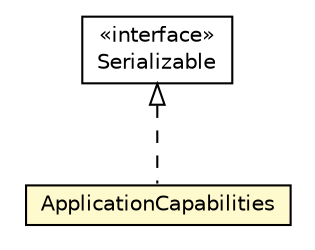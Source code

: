 #!/usr/local/bin/dot
#
# Class diagram 
# Generated by UMLGraph version R5_6-24-gf6e263 (http://www.umlgraph.org/)
#

digraph G {
	edge [fontname="Helvetica",fontsize=10,labelfontname="Helvetica",labelfontsize=10];
	node [fontname="Helvetica",fontsize=10,shape=plaintext];
	nodesep=0.25;
	ranksep=0.5;
	// org.universAAL.middleware.managers.deploy.uapp.model.AalUapp.ApplicationCapabilities
	c1733434 [label=<<table title="org.universAAL.middleware.managers.deploy.uapp.model.AalUapp.ApplicationCapabilities" border="0" cellborder="1" cellspacing="0" cellpadding="2" port="p" bgcolor="lemonChiffon" href="./AalUapp.ApplicationCapabilities.html">
		<tr><td><table border="0" cellspacing="0" cellpadding="1">
<tr><td align="center" balign="center"> ApplicationCapabilities </td></tr>
		</table></td></tr>
		</table>>, URL="./AalUapp.ApplicationCapabilities.html", fontname="Helvetica", fontcolor="black", fontsize=10.0];
	//org.universAAL.middleware.managers.deploy.uapp.model.AalUapp.ApplicationCapabilities implements java.io.Serializable
	c1736078:p -> c1733434:p [dir=back,arrowtail=empty,style=dashed];
	// java.io.Serializable
	c1736078 [label=<<table title="java.io.Serializable" border="0" cellborder="1" cellspacing="0" cellpadding="2" port="p" href="http://java.sun.com/j2se/1.4.2/docs/api/java/io/Serializable.html">
		<tr><td><table border="0" cellspacing="0" cellpadding="1">
<tr><td align="center" balign="center"> &#171;interface&#187; </td></tr>
<tr><td align="center" balign="center"> Serializable </td></tr>
		</table></td></tr>
		</table>>, URL="http://java.sun.com/j2se/1.4.2/docs/api/java/io/Serializable.html", fontname="Helvetica", fontcolor="black", fontsize=10.0];
}

